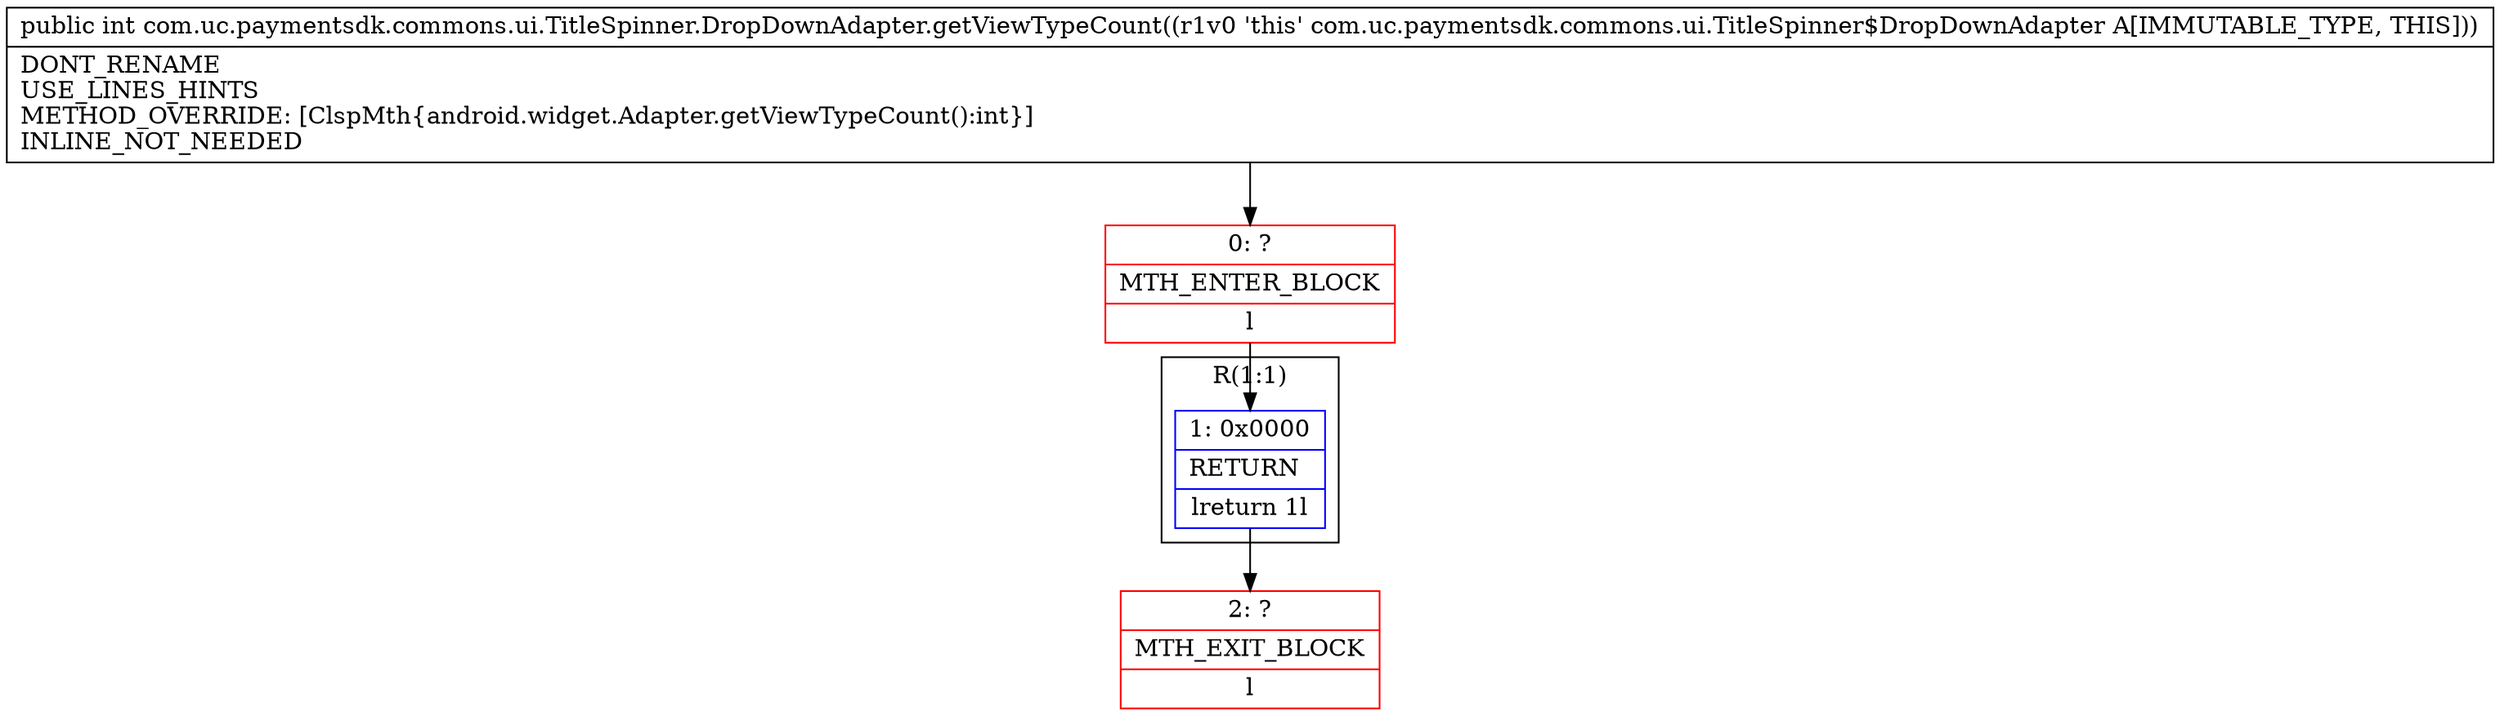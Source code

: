 digraph "CFG forcom.uc.paymentsdk.commons.ui.TitleSpinner.DropDownAdapter.getViewTypeCount()I" {
subgraph cluster_Region_1870550922 {
label = "R(1:1)";
node [shape=record,color=blue];
Node_1 [shape=record,label="{1\:\ 0x0000|RETURN\l|lreturn 1l}"];
}
Node_0 [shape=record,color=red,label="{0\:\ ?|MTH_ENTER_BLOCK\l|l}"];
Node_2 [shape=record,color=red,label="{2\:\ ?|MTH_EXIT_BLOCK\l|l}"];
MethodNode[shape=record,label="{public int com.uc.paymentsdk.commons.ui.TitleSpinner.DropDownAdapter.getViewTypeCount((r1v0 'this' com.uc.paymentsdk.commons.ui.TitleSpinner$DropDownAdapter A[IMMUTABLE_TYPE, THIS]))  | DONT_RENAME\lUSE_LINES_HINTS\lMETHOD_OVERRIDE: [ClspMth\{android.widget.Adapter.getViewTypeCount():int\}]\lINLINE_NOT_NEEDED\l}"];
MethodNode -> Node_0;
Node_1 -> Node_2;
Node_0 -> Node_1;
}

